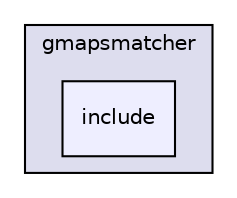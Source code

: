 digraph "modules/gmapsmatcher/include" {
  compound=true
  node [ fontsize="10", fontname="Helvetica"];
  edge [ labelfontsize="10", labelfontname="Helvetica"];
  subgraph clusterdir_d43335382fe85af259508bb2c3a0712c {
    graph [ bgcolor="#ddddee", pencolor="black", label="gmapsmatcher" fontname="Helvetica", fontsize="10", URL="dir_d43335382fe85af259508bb2c3a0712c.html"]
  dir_2e1fa56deaaf2d319f47cea986361fe4 [shape=box, label="include", style="filled", fillcolor="#eeeeff", pencolor="black", URL="dir_2e1fa56deaaf2d319f47cea986361fe4.html"];
  }
}
